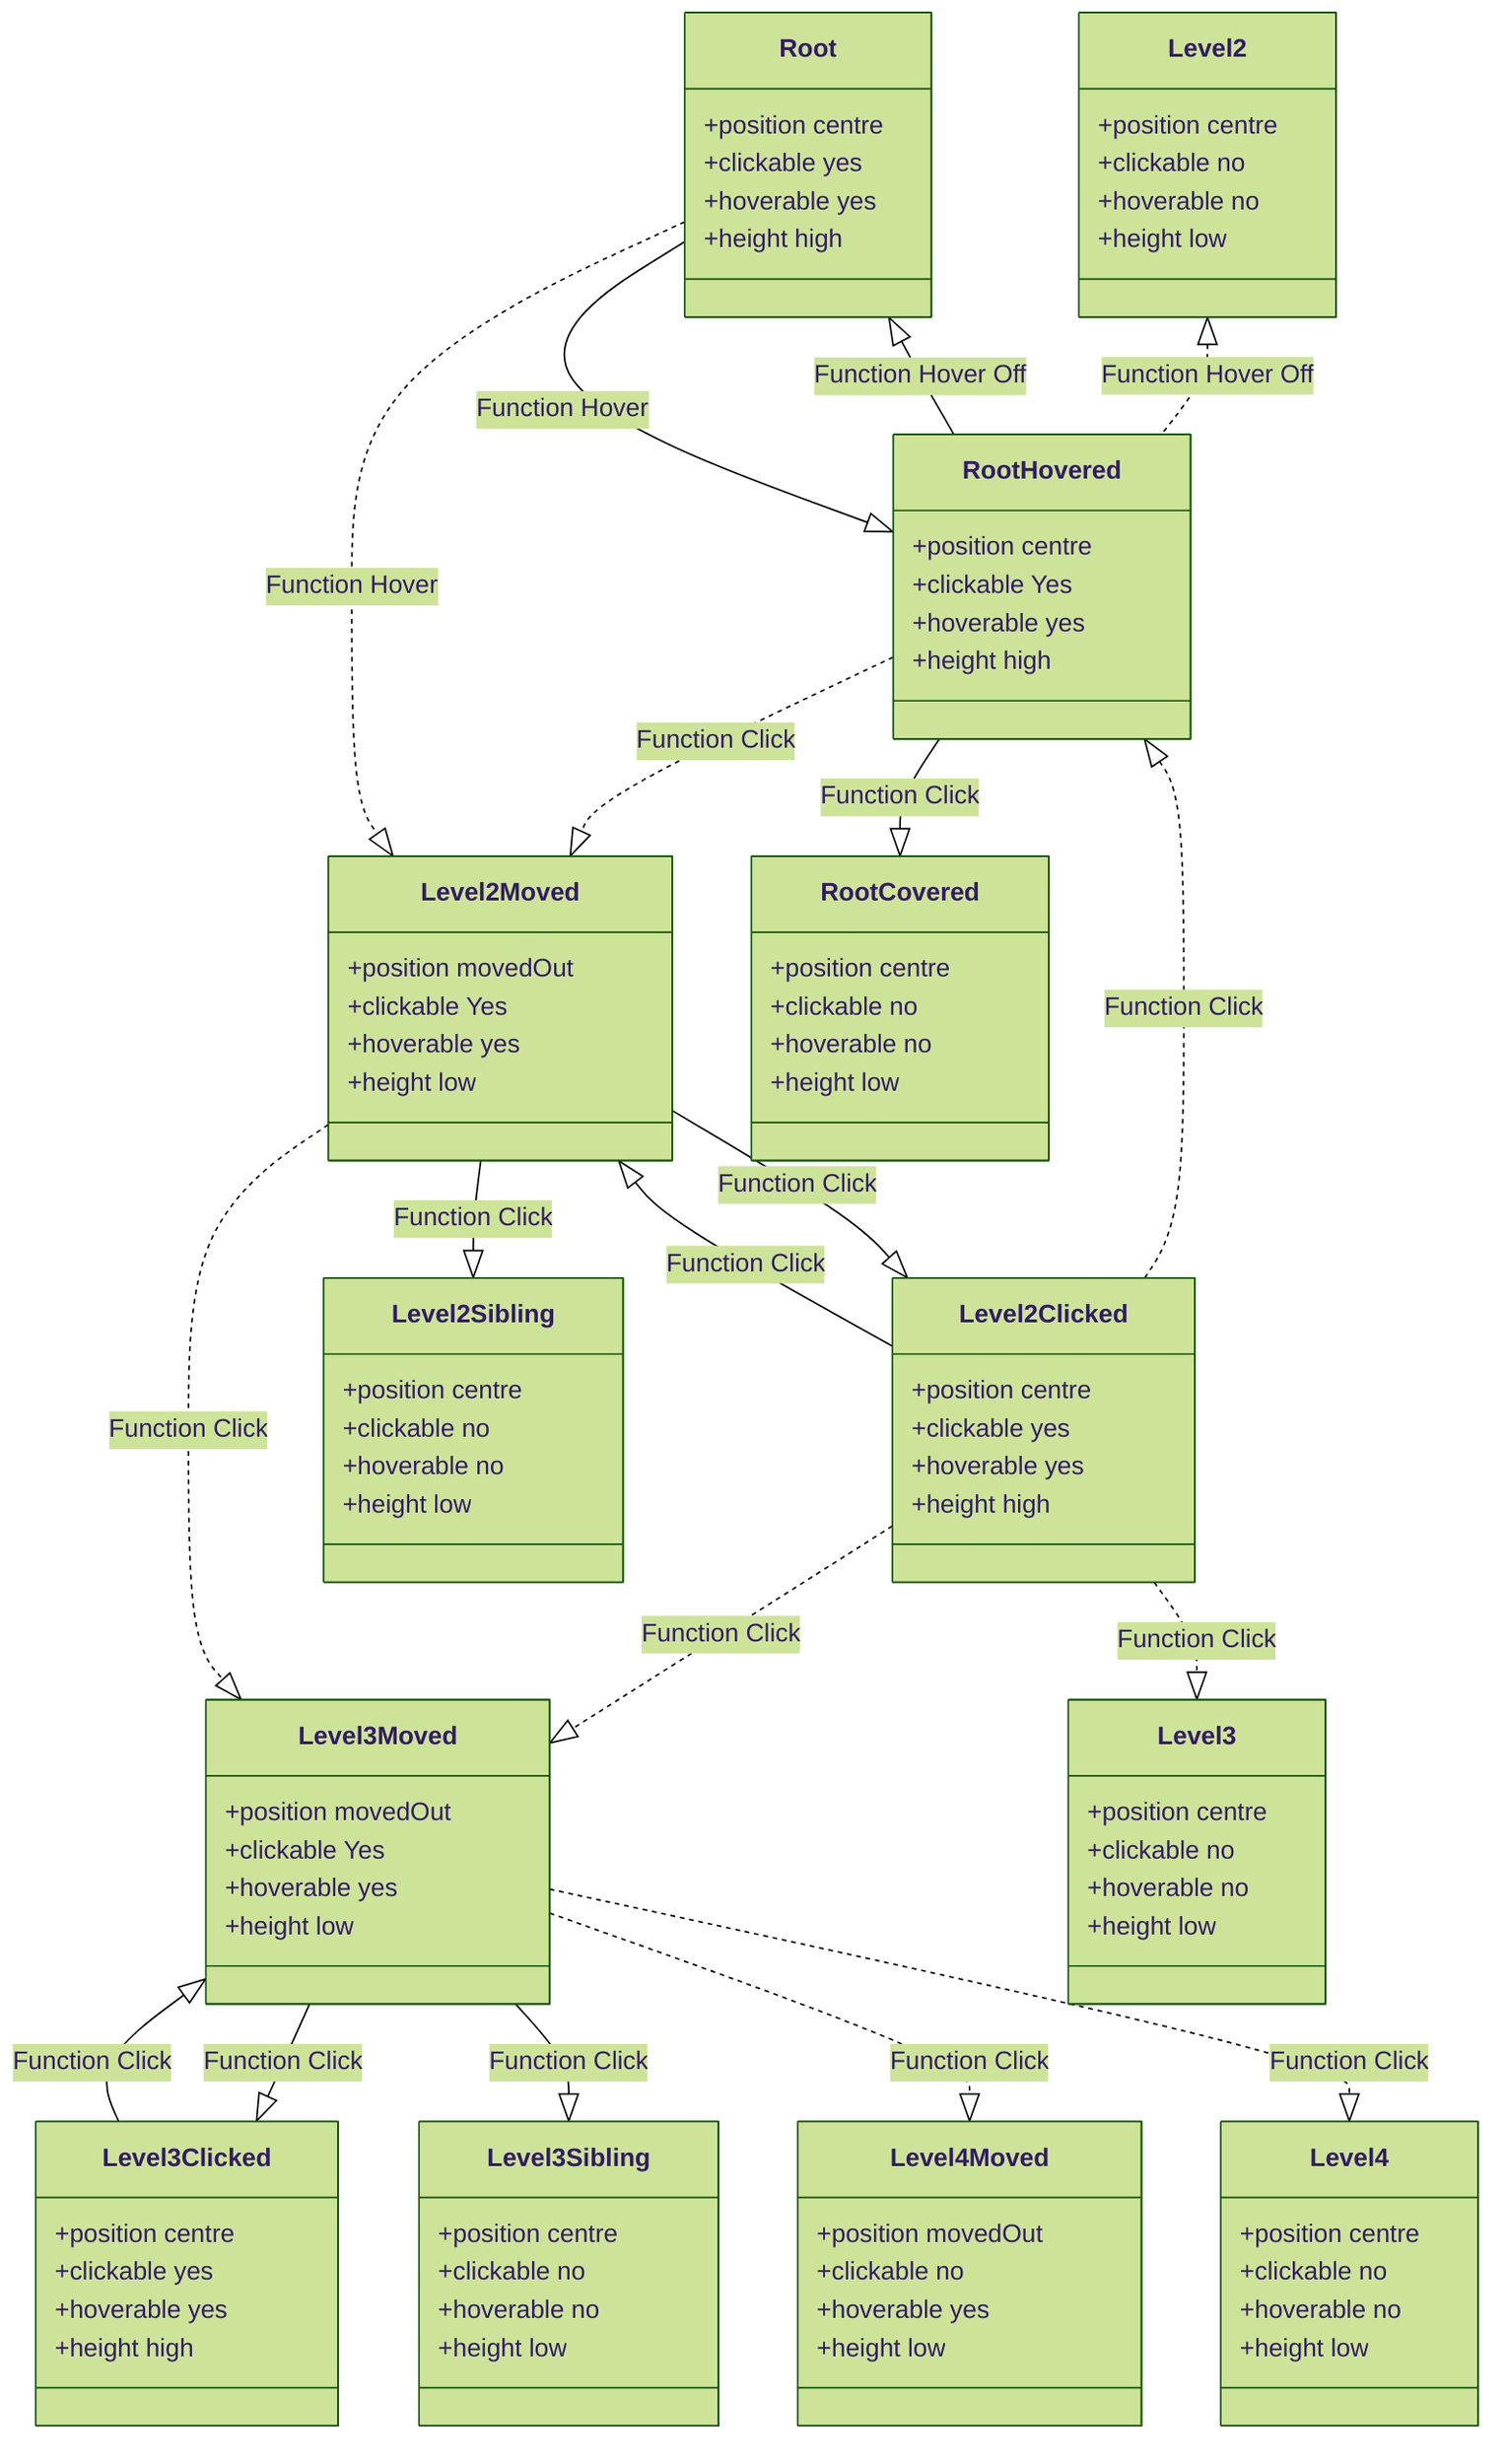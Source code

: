 %%{init: { "theme": "forest" } }%%
classDiagram 
  Root --|> RootHovered: Function Hover
  Root <|-- RootHovered: Function Hover Off
  Root ..|> Level2Moved: Function Hover
  Level2 <|.. RootHovered: Function Hover Off
  Level2Moved <|-- Level2Clicked: Function Click
  Level3Moved <|-- Level3Clicked: Function Click
  Level2Moved --|> Level2Clicked: Function Click
  Level2Clicked ..|> RootHovered: Function Click
  Level2Clicked ..|> Level3: Function Click
  Level2Moved --|> Level2Sibling: Function Click
  Level3Moved --|> Level3Clicked: Function Click
  Level3Moved --|> Level3Sibling: Function Click
  RootHovered ..|> Level2Moved: Function Click
  RootHovered --|> RootCovered: Function Click
  Level2Moved ..|> Level3Moved: Function Click
  Level2Clicked ..|> Level3Moved: Function Click
  Level3Moved ..|> Level4Moved: Function Click
  Level3Moved ..|> Level4: Function Click
 class Level2{
 +position centre
 +clickable no
 +hoverable no
 +height low 
 }
class Root{
   +position centre
   +clickable yes
   +hoverable yes
   +height high   
}
 class Level2Moved{
 +position movedOut
 +clickable Yes
 +hoverable yes
 +height low 
 }
 class Level3Moved{
 +position movedOut
 +clickable Yes
 +hoverable yes
 +height low 
}
 class RootHovered{
 +position centre
 +clickable Yes
 +hoverable yes
 +height high 
 }
 class RootCovered{
 +position centre
 +clickable no
 +hoverable no
 +height low 
 }
 class Level3{
 +position centre
 +clickable no
 +hoverable no
 +height low
}
class Level2Clicked{
+position centre
 +clickable yes
 +hoverable yes
 +height high 
 }
class Level2Sibling{
+position centre
 +clickable no
 +hoverable no
 +height low 
 }
class Level3Sibling{
+position centre
 +clickable no
 +hoverable no
 +height low 
 }
class Level3Clicked{
+position centre
 +clickable yes
 +hoverable yes
 +height high 
}

 class Level4{
 +position centre
 +clickable no
 +hoverable no
 +height low 
}
 class Level4Moved{
 +position movedOut
 +clickable no
 +hoverable yes
 +height low 
}